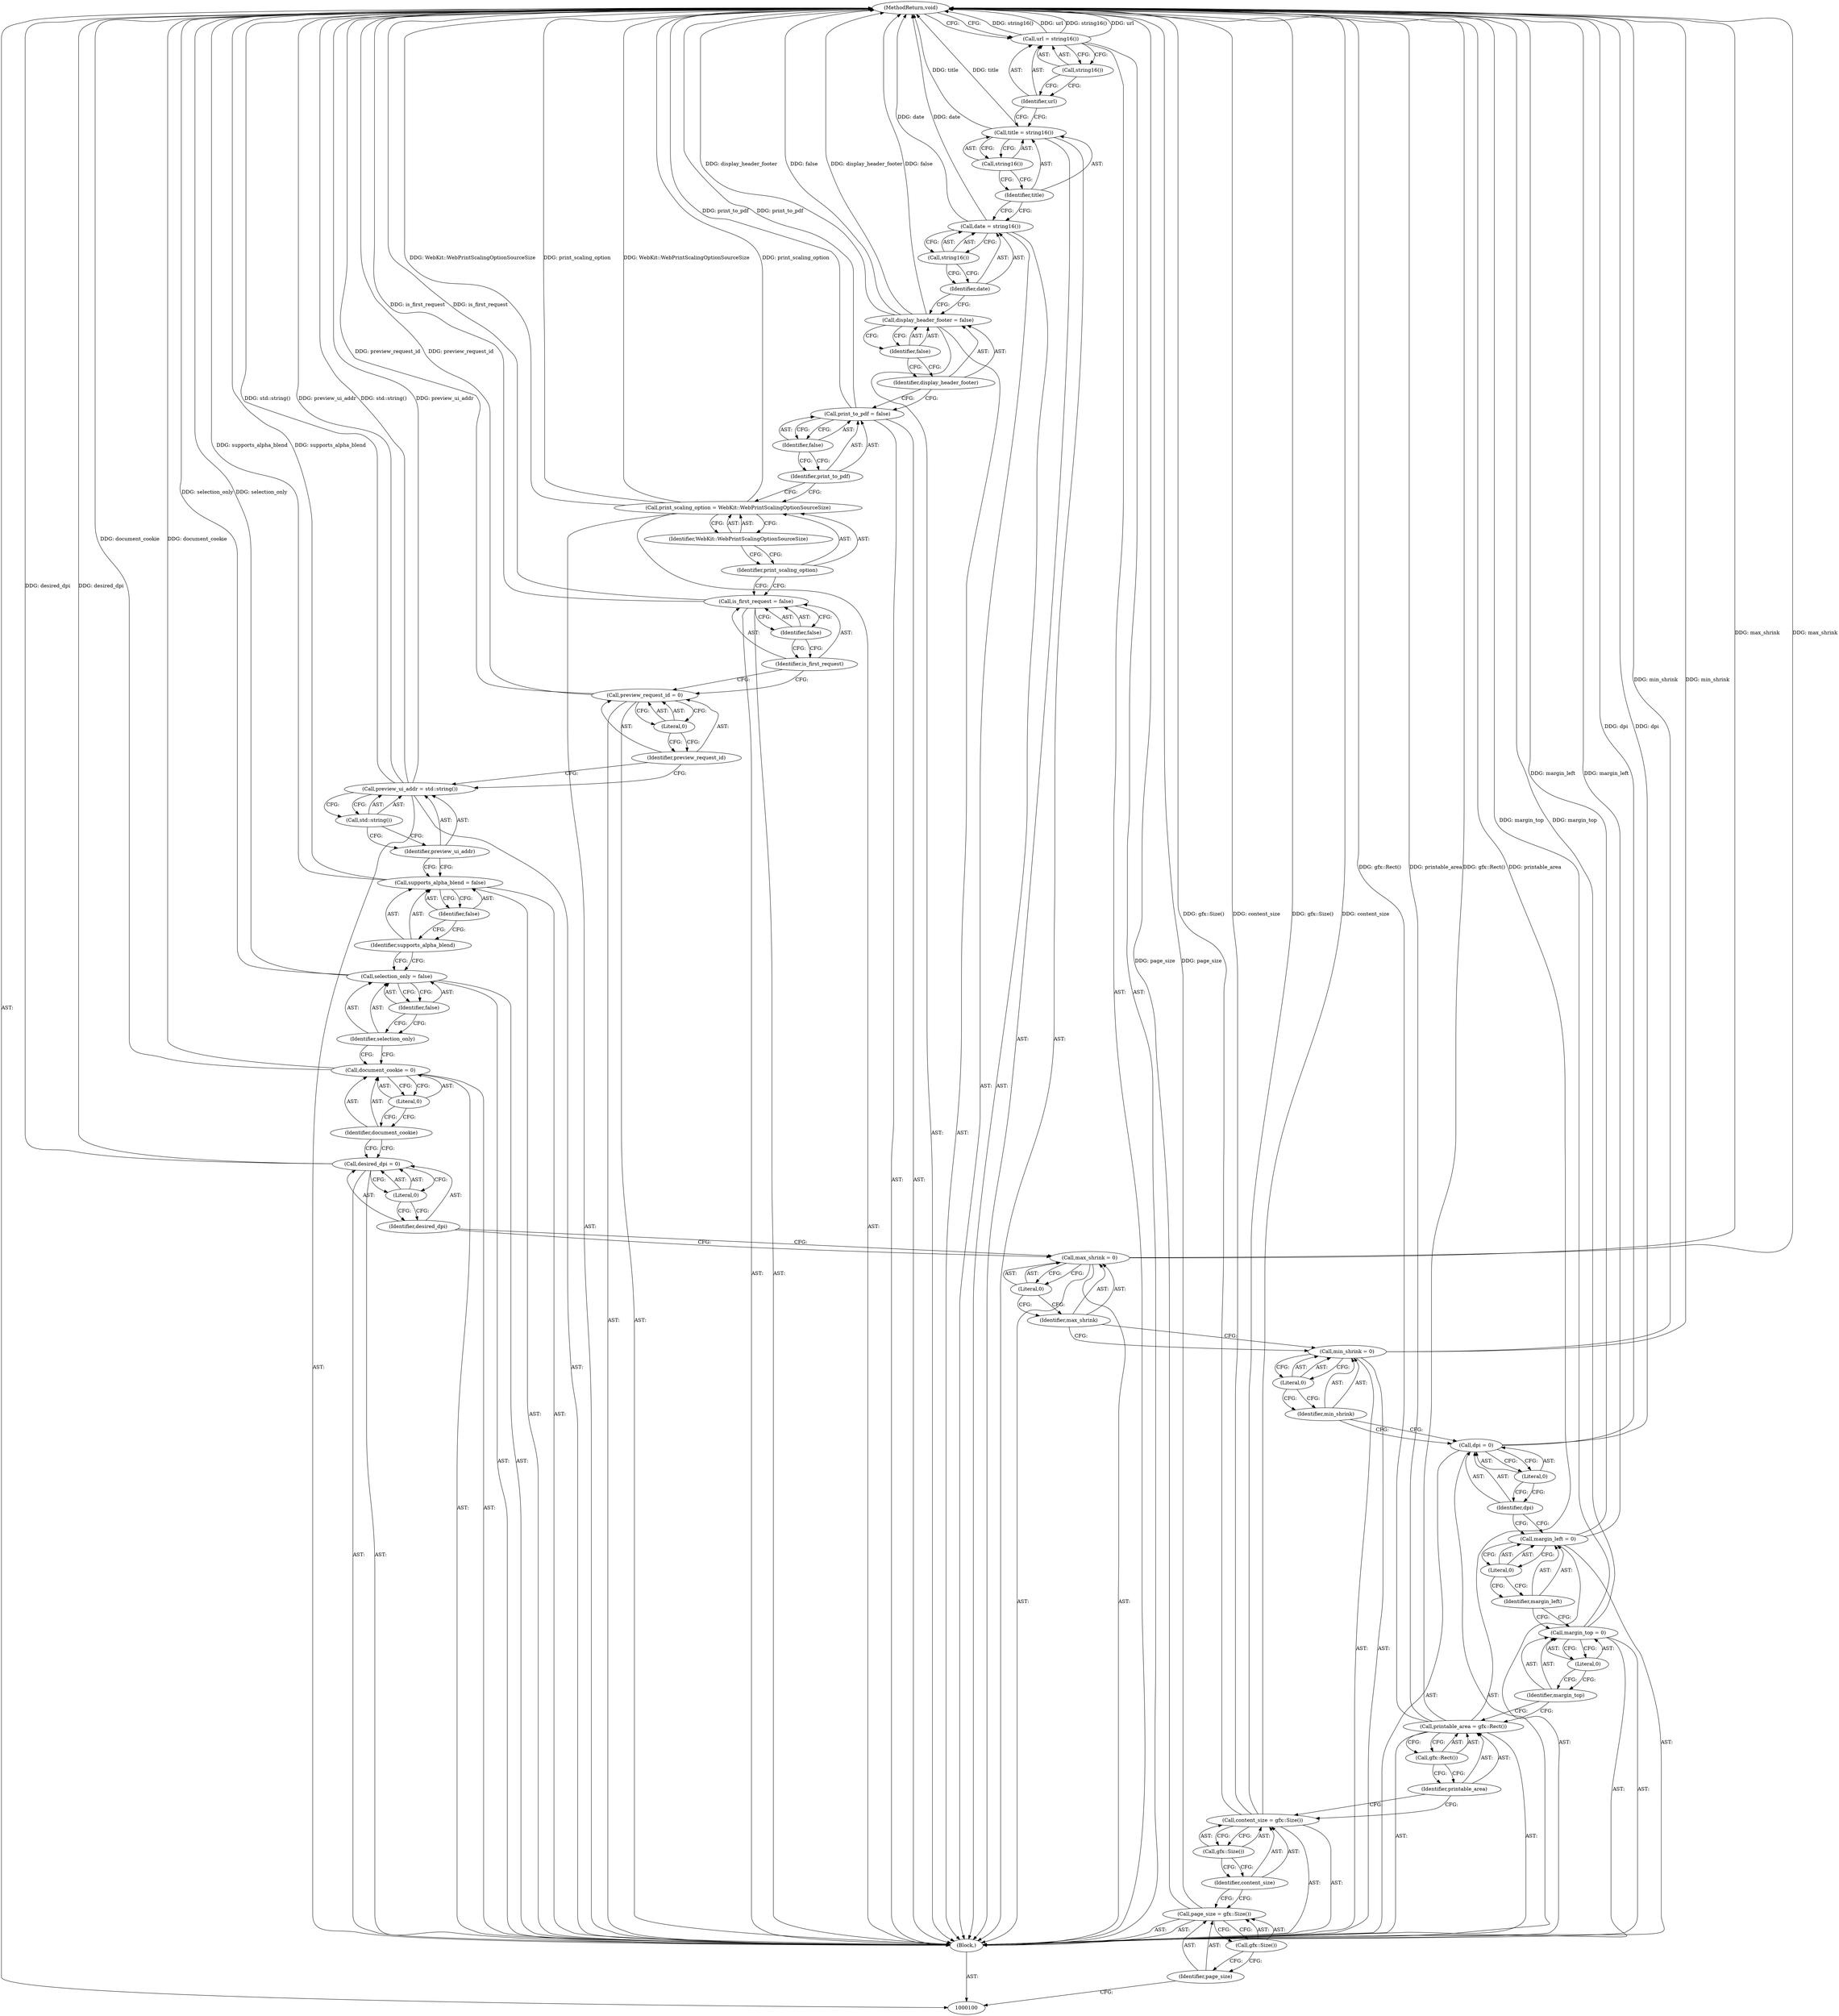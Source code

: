 digraph "1_Chrome_116d0963cadfbf55ef2ec3d13781987c4d80517a_26" {
"1000165" [label="(MethodReturn,void)"];
"1000101" [label="(Block,)"];
"1000128" [label="(Literal,0)"];
"1000126" [label="(Call,desired_dpi = 0)"];
"1000127" [label="(Identifier,desired_dpi)"];
"1000131" [label="(Literal,0)"];
"1000129" [label="(Call,document_cookie = 0)"];
"1000130" [label="(Identifier,document_cookie)"];
"1000134" [label="(Identifier,false)"];
"1000132" [label="(Call,selection_only = false)"];
"1000133" [label="(Identifier,selection_only)"];
"1000137" [label="(Identifier,false)"];
"1000135" [label="(Call,supports_alpha_blend = false)"];
"1000136" [label="(Identifier,supports_alpha_blend)"];
"1000138" [label="(Call,preview_ui_addr = std::string())"];
"1000139" [label="(Identifier,preview_ui_addr)"];
"1000140" [label="(Call,std::string())"];
"1000143" [label="(Literal,0)"];
"1000141" [label="(Call,preview_request_id = 0)"];
"1000142" [label="(Identifier,preview_request_id)"];
"1000146" [label="(Identifier,false)"];
"1000144" [label="(Call,is_first_request = false)"];
"1000145" [label="(Identifier,is_first_request)"];
"1000149" [label="(Identifier,WebKit::WebPrintScalingOptionSourceSize)"];
"1000147" [label="(Call,print_scaling_option = WebKit::WebPrintScalingOptionSourceSize)"];
"1000148" [label="(Identifier,print_scaling_option)"];
"1000152" [label="(Identifier,false)"];
"1000150" [label="(Call,print_to_pdf = false)"];
"1000151" [label="(Identifier,print_to_pdf)"];
"1000153" [label="(Call,display_header_footer = false)"];
"1000154" [label="(Identifier,display_header_footer)"];
"1000155" [label="(Identifier,false)"];
"1000104" [label="(Call,gfx::Size())"];
"1000102" [label="(Call,page_size = gfx::Size())"];
"1000103" [label="(Identifier,page_size)"];
"1000156" [label="(Call,date = string16())"];
"1000157" [label="(Identifier,date)"];
"1000158" [label="(Call,string16())"];
"1000161" [label="(Call,string16())"];
"1000159" [label="(Call,title = string16())"];
"1000160" [label="(Identifier,title)"];
"1000162" [label="(Call,url = string16())"];
"1000163" [label="(Identifier,url)"];
"1000164" [label="(Call,string16())"];
"1000107" [label="(Call,gfx::Size())"];
"1000105" [label="(Call,content_size = gfx::Size())"];
"1000106" [label="(Identifier,content_size)"];
"1000110" [label="(Call,gfx::Rect())"];
"1000108" [label="(Call,printable_area = gfx::Rect())"];
"1000109" [label="(Identifier,printable_area)"];
"1000113" [label="(Literal,0)"];
"1000111" [label="(Call,margin_top = 0)"];
"1000112" [label="(Identifier,margin_top)"];
"1000116" [label="(Literal,0)"];
"1000114" [label="(Call,margin_left = 0)"];
"1000115" [label="(Identifier,margin_left)"];
"1000117" [label="(Call,dpi = 0)"];
"1000118" [label="(Identifier,dpi)"];
"1000119" [label="(Literal,0)"];
"1000122" [label="(Literal,0)"];
"1000120" [label="(Call,min_shrink = 0)"];
"1000121" [label="(Identifier,min_shrink)"];
"1000125" [label="(Literal,0)"];
"1000123" [label="(Call,max_shrink = 0)"];
"1000124" [label="(Identifier,max_shrink)"];
"1000165" -> "1000100"  [label="AST: "];
"1000165" -> "1000162"  [label="CFG: "];
"1000141" -> "1000165"  [label="DDG: preview_request_id"];
"1000156" -> "1000165"  [label="DDG: date"];
"1000138" -> "1000165"  [label="DDG: std::string()"];
"1000138" -> "1000165"  [label="DDG: preview_ui_addr"];
"1000117" -> "1000165"  [label="DDG: dpi"];
"1000153" -> "1000165"  [label="DDG: display_header_footer"];
"1000153" -> "1000165"  [label="DDG: false"];
"1000123" -> "1000165"  [label="DDG: max_shrink"];
"1000129" -> "1000165"  [label="DDG: document_cookie"];
"1000162" -> "1000165"  [label="DDG: string16()"];
"1000162" -> "1000165"  [label="DDG: url"];
"1000105" -> "1000165"  [label="DDG: gfx::Size()"];
"1000105" -> "1000165"  [label="DDG: content_size"];
"1000150" -> "1000165"  [label="DDG: print_to_pdf"];
"1000159" -> "1000165"  [label="DDG: title"];
"1000102" -> "1000165"  [label="DDG: page_size"];
"1000114" -> "1000165"  [label="DDG: margin_left"];
"1000120" -> "1000165"  [label="DDG: min_shrink"];
"1000147" -> "1000165"  [label="DDG: WebKit::WebPrintScalingOptionSourceSize"];
"1000147" -> "1000165"  [label="DDG: print_scaling_option"];
"1000126" -> "1000165"  [label="DDG: desired_dpi"];
"1000132" -> "1000165"  [label="DDG: selection_only"];
"1000111" -> "1000165"  [label="DDG: margin_top"];
"1000108" -> "1000165"  [label="DDG: gfx::Rect()"];
"1000108" -> "1000165"  [label="DDG: printable_area"];
"1000135" -> "1000165"  [label="DDG: supports_alpha_blend"];
"1000144" -> "1000165"  [label="DDG: is_first_request"];
"1000101" -> "1000100"  [label="AST: "];
"1000102" -> "1000101"  [label="AST: "];
"1000105" -> "1000101"  [label="AST: "];
"1000108" -> "1000101"  [label="AST: "];
"1000111" -> "1000101"  [label="AST: "];
"1000114" -> "1000101"  [label="AST: "];
"1000117" -> "1000101"  [label="AST: "];
"1000120" -> "1000101"  [label="AST: "];
"1000123" -> "1000101"  [label="AST: "];
"1000126" -> "1000101"  [label="AST: "];
"1000129" -> "1000101"  [label="AST: "];
"1000132" -> "1000101"  [label="AST: "];
"1000135" -> "1000101"  [label="AST: "];
"1000138" -> "1000101"  [label="AST: "];
"1000141" -> "1000101"  [label="AST: "];
"1000144" -> "1000101"  [label="AST: "];
"1000147" -> "1000101"  [label="AST: "];
"1000150" -> "1000101"  [label="AST: "];
"1000153" -> "1000101"  [label="AST: "];
"1000156" -> "1000101"  [label="AST: "];
"1000159" -> "1000101"  [label="AST: "];
"1000162" -> "1000101"  [label="AST: "];
"1000128" -> "1000126"  [label="AST: "];
"1000128" -> "1000127"  [label="CFG: "];
"1000126" -> "1000128"  [label="CFG: "];
"1000126" -> "1000101"  [label="AST: "];
"1000126" -> "1000128"  [label="CFG: "];
"1000127" -> "1000126"  [label="AST: "];
"1000128" -> "1000126"  [label="AST: "];
"1000130" -> "1000126"  [label="CFG: "];
"1000126" -> "1000165"  [label="DDG: desired_dpi"];
"1000127" -> "1000126"  [label="AST: "];
"1000127" -> "1000123"  [label="CFG: "];
"1000128" -> "1000127"  [label="CFG: "];
"1000131" -> "1000129"  [label="AST: "];
"1000131" -> "1000130"  [label="CFG: "];
"1000129" -> "1000131"  [label="CFG: "];
"1000129" -> "1000101"  [label="AST: "];
"1000129" -> "1000131"  [label="CFG: "];
"1000130" -> "1000129"  [label="AST: "];
"1000131" -> "1000129"  [label="AST: "];
"1000133" -> "1000129"  [label="CFG: "];
"1000129" -> "1000165"  [label="DDG: document_cookie"];
"1000130" -> "1000129"  [label="AST: "];
"1000130" -> "1000126"  [label="CFG: "];
"1000131" -> "1000130"  [label="CFG: "];
"1000134" -> "1000132"  [label="AST: "];
"1000134" -> "1000133"  [label="CFG: "];
"1000132" -> "1000134"  [label="CFG: "];
"1000132" -> "1000101"  [label="AST: "];
"1000132" -> "1000134"  [label="CFG: "];
"1000133" -> "1000132"  [label="AST: "];
"1000134" -> "1000132"  [label="AST: "];
"1000136" -> "1000132"  [label="CFG: "];
"1000132" -> "1000165"  [label="DDG: selection_only"];
"1000133" -> "1000132"  [label="AST: "];
"1000133" -> "1000129"  [label="CFG: "];
"1000134" -> "1000133"  [label="CFG: "];
"1000137" -> "1000135"  [label="AST: "];
"1000137" -> "1000136"  [label="CFG: "];
"1000135" -> "1000137"  [label="CFG: "];
"1000135" -> "1000101"  [label="AST: "];
"1000135" -> "1000137"  [label="CFG: "];
"1000136" -> "1000135"  [label="AST: "];
"1000137" -> "1000135"  [label="AST: "];
"1000139" -> "1000135"  [label="CFG: "];
"1000135" -> "1000165"  [label="DDG: supports_alpha_blend"];
"1000136" -> "1000135"  [label="AST: "];
"1000136" -> "1000132"  [label="CFG: "];
"1000137" -> "1000136"  [label="CFG: "];
"1000138" -> "1000101"  [label="AST: "];
"1000138" -> "1000140"  [label="CFG: "];
"1000139" -> "1000138"  [label="AST: "];
"1000140" -> "1000138"  [label="AST: "];
"1000142" -> "1000138"  [label="CFG: "];
"1000138" -> "1000165"  [label="DDG: std::string()"];
"1000138" -> "1000165"  [label="DDG: preview_ui_addr"];
"1000139" -> "1000138"  [label="AST: "];
"1000139" -> "1000135"  [label="CFG: "];
"1000140" -> "1000139"  [label="CFG: "];
"1000140" -> "1000138"  [label="AST: "];
"1000140" -> "1000139"  [label="CFG: "];
"1000138" -> "1000140"  [label="CFG: "];
"1000143" -> "1000141"  [label="AST: "];
"1000143" -> "1000142"  [label="CFG: "];
"1000141" -> "1000143"  [label="CFG: "];
"1000141" -> "1000101"  [label="AST: "];
"1000141" -> "1000143"  [label="CFG: "];
"1000142" -> "1000141"  [label="AST: "];
"1000143" -> "1000141"  [label="AST: "];
"1000145" -> "1000141"  [label="CFG: "];
"1000141" -> "1000165"  [label="DDG: preview_request_id"];
"1000142" -> "1000141"  [label="AST: "];
"1000142" -> "1000138"  [label="CFG: "];
"1000143" -> "1000142"  [label="CFG: "];
"1000146" -> "1000144"  [label="AST: "];
"1000146" -> "1000145"  [label="CFG: "];
"1000144" -> "1000146"  [label="CFG: "];
"1000144" -> "1000101"  [label="AST: "];
"1000144" -> "1000146"  [label="CFG: "];
"1000145" -> "1000144"  [label="AST: "];
"1000146" -> "1000144"  [label="AST: "];
"1000148" -> "1000144"  [label="CFG: "];
"1000144" -> "1000165"  [label="DDG: is_first_request"];
"1000145" -> "1000144"  [label="AST: "];
"1000145" -> "1000141"  [label="CFG: "];
"1000146" -> "1000145"  [label="CFG: "];
"1000149" -> "1000147"  [label="AST: "];
"1000149" -> "1000148"  [label="CFG: "];
"1000147" -> "1000149"  [label="CFG: "];
"1000147" -> "1000101"  [label="AST: "];
"1000147" -> "1000149"  [label="CFG: "];
"1000148" -> "1000147"  [label="AST: "];
"1000149" -> "1000147"  [label="AST: "];
"1000151" -> "1000147"  [label="CFG: "];
"1000147" -> "1000165"  [label="DDG: WebKit::WebPrintScalingOptionSourceSize"];
"1000147" -> "1000165"  [label="DDG: print_scaling_option"];
"1000148" -> "1000147"  [label="AST: "];
"1000148" -> "1000144"  [label="CFG: "];
"1000149" -> "1000148"  [label="CFG: "];
"1000152" -> "1000150"  [label="AST: "];
"1000152" -> "1000151"  [label="CFG: "];
"1000150" -> "1000152"  [label="CFG: "];
"1000150" -> "1000101"  [label="AST: "];
"1000150" -> "1000152"  [label="CFG: "];
"1000151" -> "1000150"  [label="AST: "];
"1000152" -> "1000150"  [label="AST: "];
"1000154" -> "1000150"  [label="CFG: "];
"1000150" -> "1000165"  [label="DDG: print_to_pdf"];
"1000151" -> "1000150"  [label="AST: "];
"1000151" -> "1000147"  [label="CFG: "];
"1000152" -> "1000151"  [label="CFG: "];
"1000153" -> "1000101"  [label="AST: "];
"1000153" -> "1000155"  [label="CFG: "];
"1000154" -> "1000153"  [label="AST: "];
"1000155" -> "1000153"  [label="AST: "];
"1000157" -> "1000153"  [label="CFG: "];
"1000153" -> "1000165"  [label="DDG: display_header_footer"];
"1000153" -> "1000165"  [label="DDG: false"];
"1000154" -> "1000153"  [label="AST: "];
"1000154" -> "1000150"  [label="CFG: "];
"1000155" -> "1000154"  [label="CFG: "];
"1000155" -> "1000153"  [label="AST: "];
"1000155" -> "1000154"  [label="CFG: "];
"1000153" -> "1000155"  [label="CFG: "];
"1000104" -> "1000102"  [label="AST: "];
"1000104" -> "1000103"  [label="CFG: "];
"1000102" -> "1000104"  [label="CFG: "];
"1000102" -> "1000101"  [label="AST: "];
"1000102" -> "1000104"  [label="CFG: "];
"1000103" -> "1000102"  [label="AST: "];
"1000104" -> "1000102"  [label="AST: "];
"1000106" -> "1000102"  [label="CFG: "];
"1000102" -> "1000165"  [label="DDG: page_size"];
"1000103" -> "1000102"  [label="AST: "];
"1000103" -> "1000100"  [label="CFG: "];
"1000104" -> "1000103"  [label="CFG: "];
"1000156" -> "1000101"  [label="AST: "];
"1000156" -> "1000158"  [label="CFG: "];
"1000157" -> "1000156"  [label="AST: "];
"1000158" -> "1000156"  [label="AST: "];
"1000160" -> "1000156"  [label="CFG: "];
"1000156" -> "1000165"  [label="DDG: date"];
"1000157" -> "1000156"  [label="AST: "];
"1000157" -> "1000153"  [label="CFG: "];
"1000158" -> "1000157"  [label="CFG: "];
"1000158" -> "1000156"  [label="AST: "];
"1000158" -> "1000157"  [label="CFG: "];
"1000156" -> "1000158"  [label="CFG: "];
"1000161" -> "1000159"  [label="AST: "];
"1000161" -> "1000160"  [label="CFG: "];
"1000159" -> "1000161"  [label="CFG: "];
"1000159" -> "1000101"  [label="AST: "];
"1000159" -> "1000161"  [label="CFG: "];
"1000160" -> "1000159"  [label="AST: "];
"1000161" -> "1000159"  [label="AST: "];
"1000163" -> "1000159"  [label="CFG: "];
"1000159" -> "1000165"  [label="DDG: title"];
"1000160" -> "1000159"  [label="AST: "];
"1000160" -> "1000156"  [label="CFG: "];
"1000161" -> "1000160"  [label="CFG: "];
"1000162" -> "1000101"  [label="AST: "];
"1000162" -> "1000164"  [label="CFG: "];
"1000163" -> "1000162"  [label="AST: "];
"1000164" -> "1000162"  [label="AST: "];
"1000165" -> "1000162"  [label="CFG: "];
"1000162" -> "1000165"  [label="DDG: string16()"];
"1000162" -> "1000165"  [label="DDG: url"];
"1000163" -> "1000162"  [label="AST: "];
"1000163" -> "1000159"  [label="CFG: "];
"1000164" -> "1000163"  [label="CFG: "];
"1000164" -> "1000162"  [label="AST: "];
"1000164" -> "1000163"  [label="CFG: "];
"1000162" -> "1000164"  [label="CFG: "];
"1000107" -> "1000105"  [label="AST: "];
"1000107" -> "1000106"  [label="CFG: "];
"1000105" -> "1000107"  [label="CFG: "];
"1000105" -> "1000101"  [label="AST: "];
"1000105" -> "1000107"  [label="CFG: "];
"1000106" -> "1000105"  [label="AST: "];
"1000107" -> "1000105"  [label="AST: "];
"1000109" -> "1000105"  [label="CFG: "];
"1000105" -> "1000165"  [label="DDG: gfx::Size()"];
"1000105" -> "1000165"  [label="DDG: content_size"];
"1000106" -> "1000105"  [label="AST: "];
"1000106" -> "1000102"  [label="CFG: "];
"1000107" -> "1000106"  [label="CFG: "];
"1000110" -> "1000108"  [label="AST: "];
"1000110" -> "1000109"  [label="CFG: "];
"1000108" -> "1000110"  [label="CFG: "];
"1000108" -> "1000101"  [label="AST: "];
"1000108" -> "1000110"  [label="CFG: "];
"1000109" -> "1000108"  [label="AST: "];
"1000110" -> "1000108"  [label="AST: "];
"1000112" -> "1000108"  [label="CFG: "];
"1000108" -> "1000165"  [label="DDG: gfx::Rect()"];
"1000108" -> "1000165"  [label="DDG: printable_area"];
"1000109" -> "1000108"  [label="AST: "];
"1000109" -> "1000105"  [label="CFG: "];
"1000110" -> "1000109"  [label="CFG: "];
"1000113" -> "1000111"  [label="AST: "];
"1000113" -> "1000112"  [label="CFG: "];
"1000111" -> "1000113"  [label="CFG: "];
"1000111" -> "1000101"  [label="AST: "];
"1000111" -> "1000113"  [label="CFG: "];
"1000112" -> "1000111"  [label="AST: "];
"1000113" -> "1000111"  [label="AST: "];
"1000115" -> "1000111"  [label="CFG: "];
"1000111" -> "1000165"  [label="DDG: margin_top"];
"1000112" -> "1000111"  [label="AST: "];
"1000112" -> "1000108"  [label="CFG: "];
"1000113" -> "1000112"  [label="CFG: "];
"1000116" -> "1000114"  [label="AST: "];
"1000116" -> "1000115"  [label="CFG: "];
"1000114" -> "1000116"  [label="CFG: "];
"1000114" -> "1000101"  [label="AST: "];
"1000114" -> "1000116"  [label="CFG: "];
"1000115" -> "1000114"  [label="AST: "];
"1000116" -> "1000114"  [label="AST: "];
"1000118" -> "1000114"  [label="CFG: "];
"1000114" -> "1000165"  [label="DDG: margin_left"];
"1000115" -> "1000114"  [label="AST: "];
"1000115" -> "1000111"  [label="CFG: "];
"1000116" -> "1000115"  [label="CFG: "];
"1000117" -> "1000101"  [label="AST: "];
"1000117" -> "1000119"  [label="CFG: "];
"1000118" -> "1000117"  [label="AST: "];
"1000119" -> "1000117"  [label="AST: "];
"1000121" -> "1000117"  [label="CFG: "];
"1000117" -> "1000165"  [label="DDG: dpi"];
"1000118" -> "1000117"  [label="AST: "];
"1000118" -> "1000114"  [label="CFG: "];
"1000119" -> "1000118"  [label="CFG: "];
"1000119" -> "1000117"  [label="AST: "];
"1000119" -> "1000118"  [label="CFG: "];
"1000117" -> "1000119"  [label="CFG: "];
"1000122" -> "1000120"  [label="AST: "];
"1000122" -> "1000121"  [label="CFG: "];
"1000120" -> "1000122"  [label="CFG: "];
"1000120" -> "1000101"  [label="AST: "];
"1000120" -> "1000122"  [label="CFG: "];
"1000121" -> "1000120"  [label="AST: "];
"1000122" -> "1000120"  [label="AST: "];
"1000124" -> "1000120"  [label="CFG: "];
"1000120" -> "1000165"  [label="DDG: min_shrink"];
"1000121" -> "1000120"  [label="AST: "];
"1000121" -> "1000117"  [label="CFG: "];
"1000122" -> "1000121"  [label="CFG: "];
"1000125" -> "1000123"  [label="AST: "];
"1000125" -> "1000124"  [label="CFG: "];
"1000123" -> "1000125"  [label="CFG: "];
"1000123" -> "1000101"  [label="AST: "];
"1000123" -> "1000125"  [label="CFG: "];
"1000124" -> "1000123"  [label="AST: "];
"1000125" -> "1000123"  [label="AST: "];
"1000127" -> "1000123"  [label="CFG: "];
"1000123" -> "1000165"  [label="DDG: max_shrink"];
"1000124" -> "1000123"  [label="AST: "];
"1000124" -> "1000120"  [label="CFG: "];
"1000125" -> "1000124"  [label="CFG: "];
}
